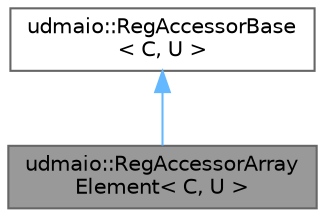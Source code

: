 digraph "udmaio::RegAccessorArrayElement&lt; C, U &gt;"
{
 // INTERACTIVE_SVG=YES
 // LATEX_PDF_SIZE
  bgcolor="transparent";
  edge [fontname=Helvetica,fontsize=10,labelfontname=Helvetica,labelfontsize=10];
  node [fontname=Helvetica,fontsize=10,shape=box,height=0.2,width=0.4];
  Node1 [label="udmaio::RegAccessorArray\lElement\< C, U \>",height=0.2,width=0.4,color="gray40", fillcolor="grey60", style="filled", fontcolor="black",tooltip="Accessor for register array element. Returned by RegAccessorArray<C>::operator[]."];
  Node2 -> Node1 [dir="back",color="steelblue1",style="solid"];
  Node2 [label="udmaio::RegAccessorBase\l\< C, U \>",height=0.2,width=0.4,color="gray40", fillcolor="white", style="filled",URL="$classudmaio_1_1_reg_accessor_base.html",tooltip="Base class implementing register access. Only used by subclasses, not used directly."];
}
